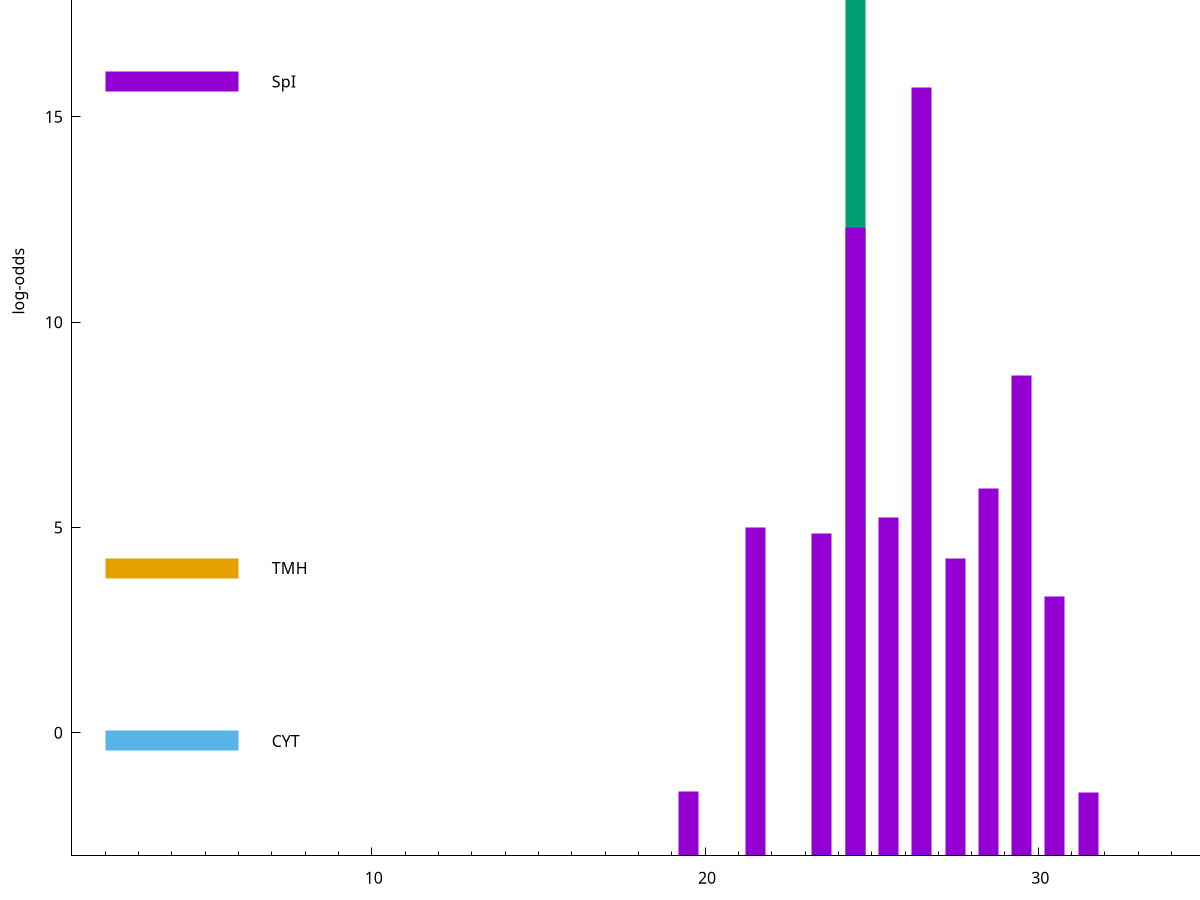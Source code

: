 set title "LipoP predictions for SRR5666568.gff"
set size 2., 1.4
set xrange [1:70] 
set mxtics 10
set yrange [-3:25]
set y2range [0:28]
set ylabel "log-odds"
set term postscript eps color solid "Helvetica" 30
set output "SRR5666568.gff435.eps"
set arrow from 2,20.531 to 6,20.531 nohead lt 2 lw 20
set label "SpII" at 7,20.531
set arrow from 2,15.8588 to 6,15.8588 nohead lt 1 lw 20
set label "SpI" at 7,15.8588
set arrow from 2,4.0099 to 6,4.0099 nohead lt 4 lw 20
set label "TMH" at 7,4.0099
set arrow from 2,-0.200913 to 6,-0.200913 nohead lt 3 lw 20
set label "CYT" at 7,-0.200913
set arrow from 2,20.531 to 6,20.531 nohead lt 2 lw 20
set label "SpII" at 7,20.531
# NOTE: The scores below are the log-odds scores with the threshold
# NOTE: subtracted (a hack to make gnuplot make the histogram all
# NOTE: look nice).
plot "-" axes x1y2 title "" with impulses lt 2 lw 20, "-" axes x1y2 title "" with impulses lt 1 lw 20
24.500000 23.531000
e
26.500000 18.714400
24.500000 15.303300
29.500000 11.707380
28.500000 8.958260
25.500000 8.247350
21.500000 8.000730
23.500000 7.847270
27.500000 7.233200
30.500000 6.323410
19.500000 1.560850
31.500000 1.553190
e
exit

